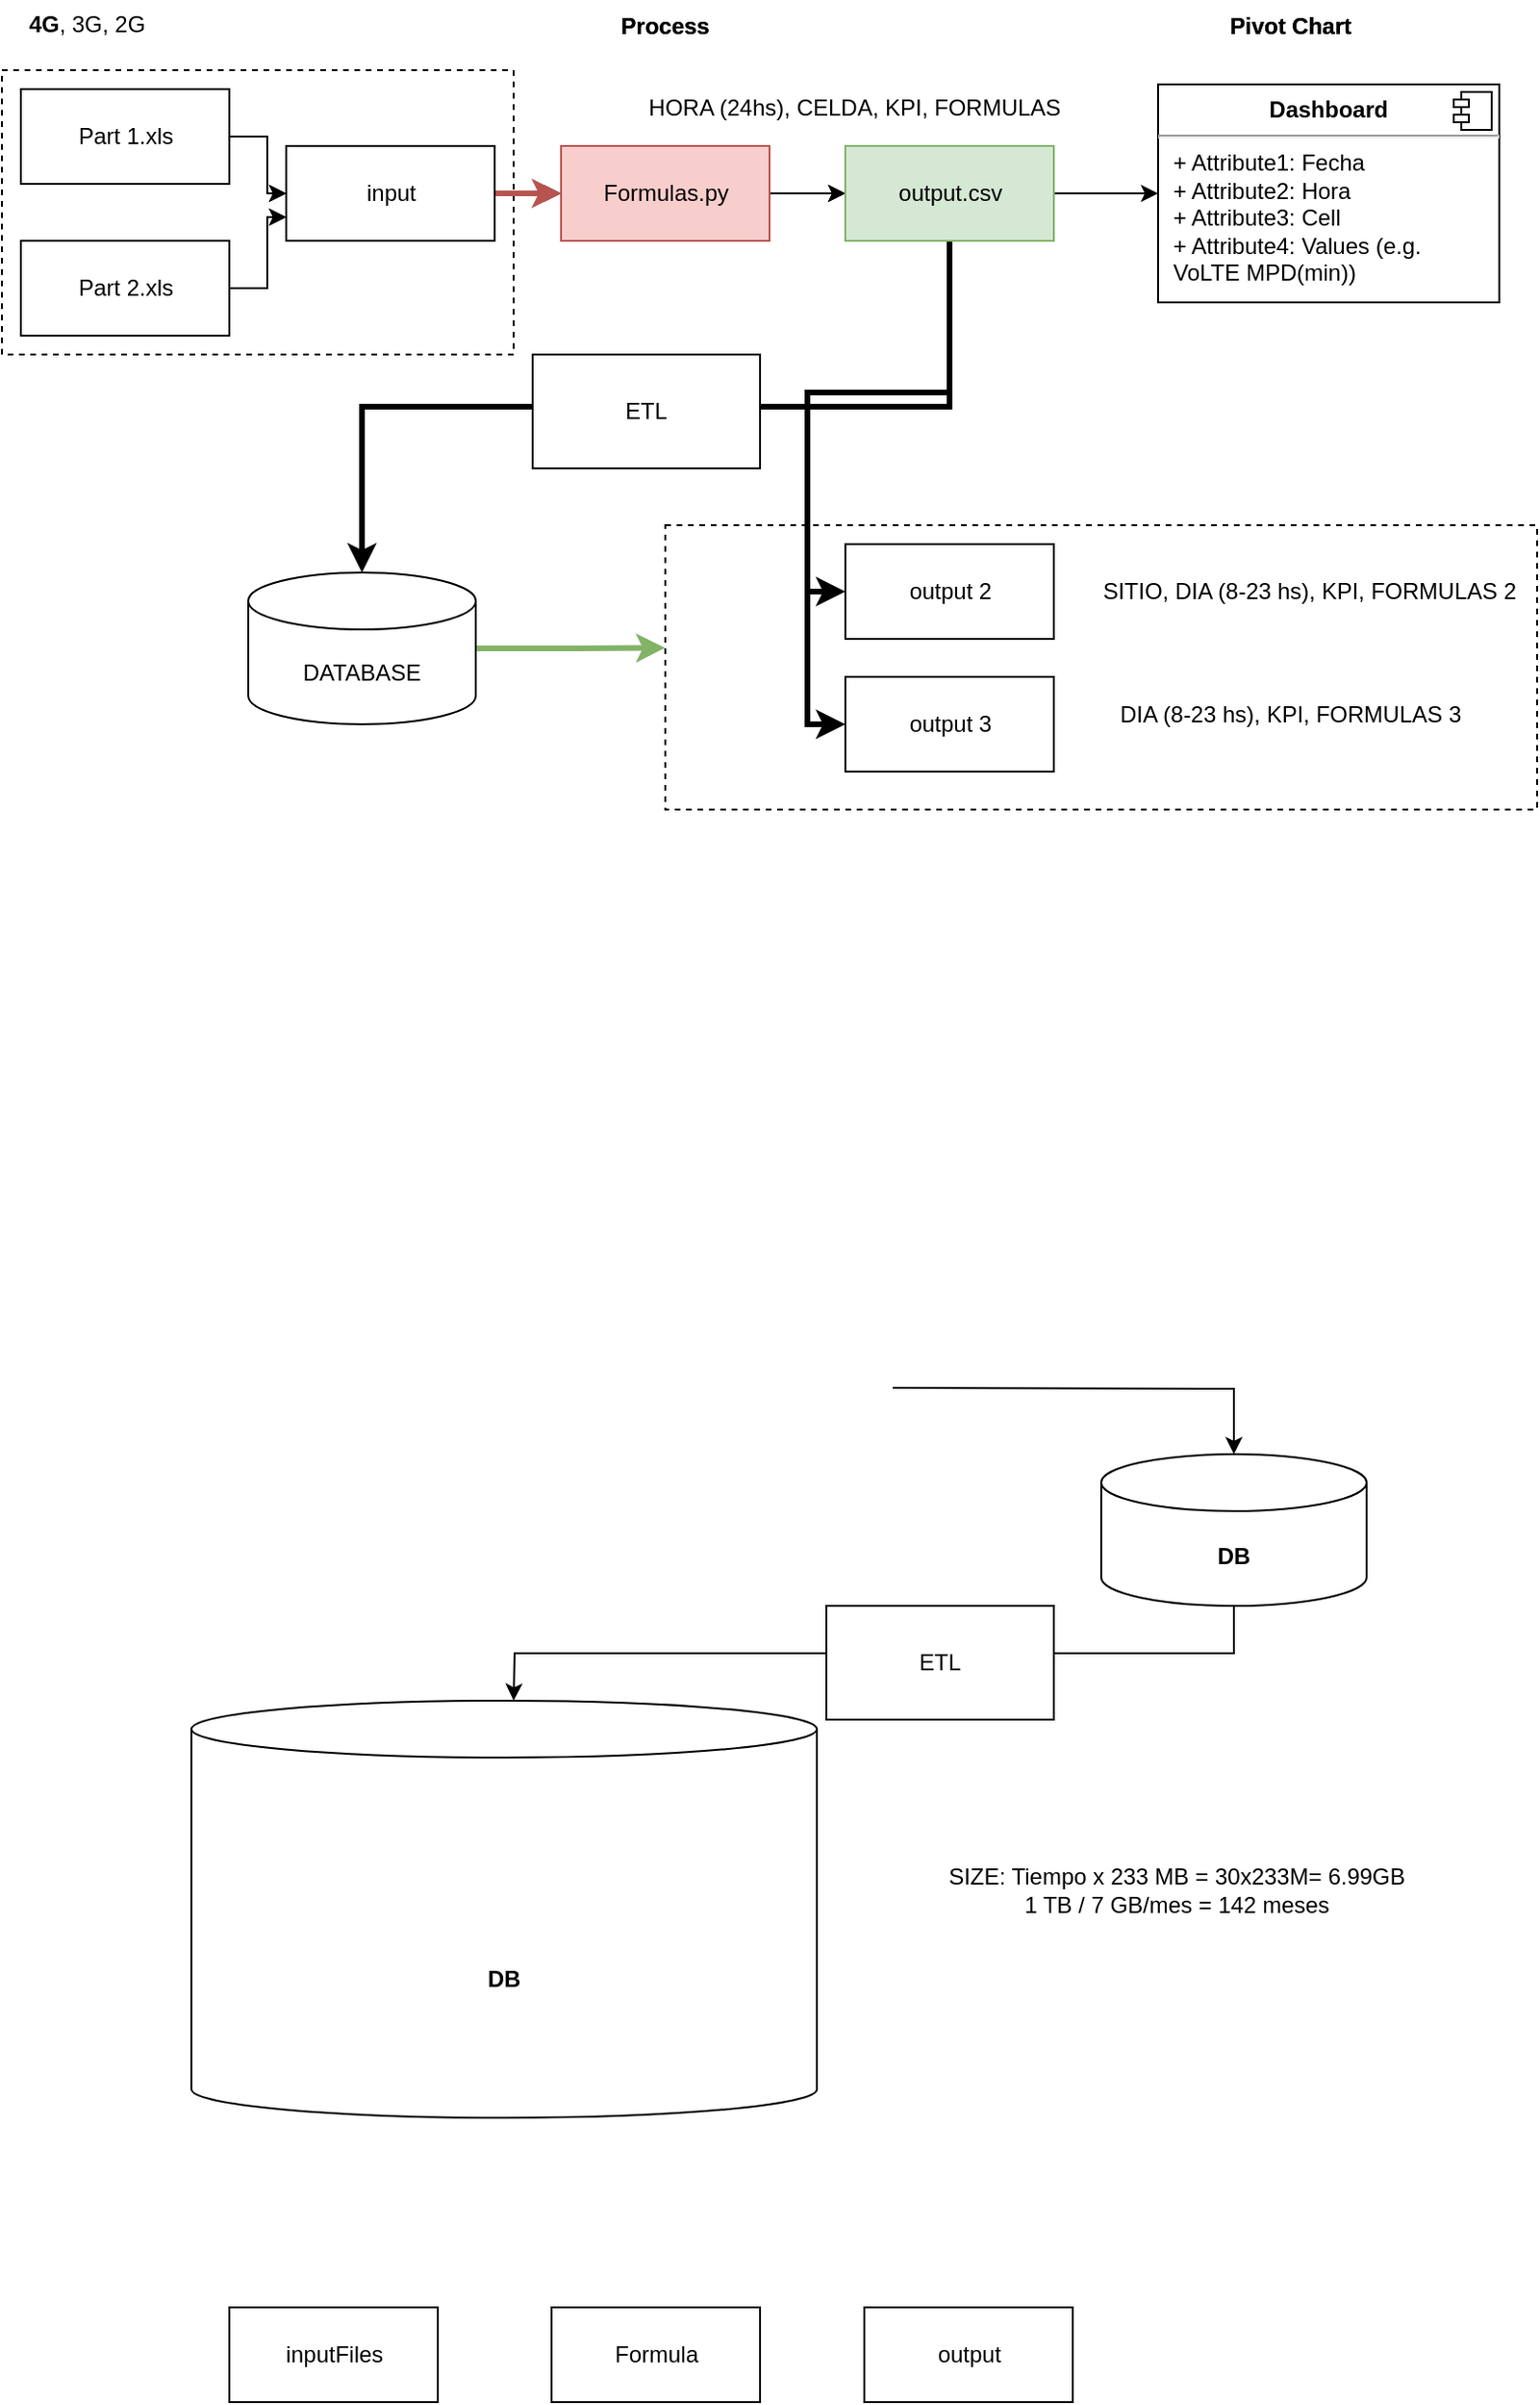<mxfile version="13.7.8" type="github">
  <diagram id="cE2BqC8eJBNHnuxgr5oR" name="Page-1">
    <mxGraphModel dx="887" dy="500" grid="1" gridSize="10" guides="1" tooltips="1" connect="1" arrows="1" fold="1" page="1" pageScale="1" pageWidth="850" pageHeight="1100" math="0" shadow="0">
      <root>
        <mxCell id="0" />
        <mxCell id="1" parent="0" />
        <mxCell id="zFzWclR1OpU2Bsfj1mEi-15" value="" style="rounded=0;whiteSpace=wrap;html=1;fillColor=none;dashed=1;" parent="1" vertex="1">
          <mxGeometry x="20" y="180" width="270" height="150" as="geometry" />
        </mxCell>
        <mxCell id="zFzWclR1OpU2Bsfj1mEi-4" style="edgeStyle=orthogonalEdgeStyle;rounded=0;orthogonalLoop=1;jettySize=auto;html=1;exitX=1;exitY=0.5;exitDx=0;exitDy=0;" parent="1" source="zFzWclR1OpU2Bsfj1mEi-1" target="zFzWclR1OpU2Bsfj1mEi-3" edge="1">
          <mxGeometry relative="1" as="geometry" />
        </mxCell>
        <mxCell id="zFzWclR1OpU2Bsfj1mEi-1" value="Part 1" style="html=1;" parent="1" vertex="1">
          <mxGeometry x="30" y="190" width="110" height="50" as="geometry" />
        </mxCell>
        <mxCell id="zFzWclR1OpU2Bsfj1mEi-5" style="edgeStyle=orthogonalEdgeStyle;rounded=0;orthogonalLoop=1;jettySize=auto;html=1;exitX=1;exitY=0.5;exitDx=0;exitDy=0;entryX=0;entryY=0.75;entryDx=0;entryDy=0;" parent="1" source="zFzWclR1OpU2Bsfj1mEi-2" target="zFzWclR1OpU2Bsfj1mEi-3" edge="1">
          <mxGeometry relative="1" as="geometry" />
        </mxCell>
        <mxCell id="zFzWclR1OpU2Bsfj1mEi-2" value="Part 2" style="html=1;" parent="1" vertex="1">
          <mxGeometry x="30" y="270" width="110" height="50" as="geometry" />
        </mxCell>
        <mxCell id="zFzWclR1OpU2Bsfj1mEi-7" style="edgeStyle=orthogonalEdgeStyle;rounded=0;orthogonalLoop=1;jettySize=auto;html=1;exitX=1;exitY=0.5;exitDx=0;exitDy=0;entryX=0;entryY=0.5;entryDx=0;entryDy=0;" parent="1" source="zFzWclR1OpU2Bsfj1mEi-3" target="zFzWclR1OpU2Bsfj1mEi-6" edge="1">
          <mxGeometry relative="1" as="geometry" />
        </mxCell>
        <mxCell id="zFzWclR1OpU2Bsfj1mEi-3" value="input" style="html=1;" parent="1" vertex="1">
          <mxGeometry x="170" y="220" width="110" height="50" as="geometry" />
        </mxCell>
        <mxCell id="zFzWclR1OpU2Bsfj1mEi-12" style="edgeStyle=orthogonalEdgeStyle;rounded=0;orthogonalLoop=1;jettySize=auto;html=1;exitX=1;exitY=0.5;exitDx=0;exitDy=0;" parent="1" source="zFzWclR1OpU2Bsfj1mEi-6" target="zFzWclR1OpU2Bsfj1mEi-16" edge="1">
          <mxGeometry relative="1" as="geometry">
            <mxPoint x="480" y="245" as="targetPoint" />
          </mxGeometry>
        </mxCell>
        <mxCell id="zFzWclR1OpU2Bsfj1mEi-6" value="Formulas" style="html=1;" parent="1" vertex="1">
          <mxGeometry x="315" y="220" width="110" height="50" as="geometry" />
        </mxCell>
        <mxCell id="zFzWclR1OpU2Bsfj1mEi-13" value="Pivot Chart" style="text;align=center;fontStyle=1;verticalAlign=middle;spacingLeft=3;spacingRight=3;strokeColor=none;rotatable=0;points=[[0,0.5],[1,0.5]];portConstraint=eastwest;" parent="1" vertex="1">
          <mxGeometry x="660" y="143" width="80" height="26" as="geometry" />
        </mxCell>
        <mxCell id="zFzWclR1OpU2Bsfj1mEi-14" value="Process" style="text;align=center;fontStyle=1;verticalAlign=middle;spacingLeft=3;spacingRight=3;strokeColor=none;rotatable=0;points=[[0,0.5],[1,0.5]];portConstraint=eastwest;" parent="1" vertex="1">
          <mxGeometry x="330" y="143" width="80" height="26" as="geometry" />
        </mxCell>
        <mxCell id="zFzWclR1OpU2Bsfj1mEi-19" style="edgeStyle=orthogonalEdgeStyle;rounded=0;orthogonalLoop=1;jettySize=auto;html=1;exitX=1;exitY=0.5;exitDx=0;exitDy=0;entryX=0;entryY=0.5;entryDx=0;entryDy=0;" parent="1" source="zFzWclR1OpU2Bsfj1mEi-16" target="zFzWclR1OpU2Bsfj1mEi-17" edge="1">
          <mxGeometry relative="1" as="geometry" />
        </mxCell>
        <mxCell id="zFzWclR1OpU2Bsfj1mEi-16" value="output" style="html=1;" parent="1" vertex="1">
          <mxGeometry x="465" y="220" width="110" height="50" as="geometry" />
        </mxCell>
        <mxCell id="zFzWclR1OpU2Bsfj1mEi-17" value="&lt;p style=&quot;margin: 0px ; margin-top: 6px ; text-align: center&quot;&gt;&lt;b&gt;Dashboard&lt;/b&gt;&lt;/p&gt;&lt;hr&gt;&lt;p style=&quot;margin: 0px ; margin-left: 8px&quot;&gt;+ Attribute1: Fecha&lt;br&gt;+ Attribute2: Hora&lt;/p&gt;&lt;p style=&quot;margin: 0px ; margin-left: 8px&quot;&gt;+ Attribute3: Cell&lt;/p&gt;&lt;p style=&quot;margin: 0px ; margin-left: 8px&quot;&gt;+ Attribute4: Values (e.g. &lt;br&gt;&lt;/p&gt;&lt;p style=&quot;margin: 0px ; margin-left: 8px&quot;&gt;VoLTE MPD(min))&lt;/p&gt;&lt;p style=&quot;margin: 0px ; margin-left: 8px&quot;&gt;&lt;br&gt;&lt;/p&gt;" style="align=left;overflow=fill;html=1;dropTarget=0;" parent="1" vertex="1">
          <mxGeometry x="630" y="187.5" width="180" height="115" as="geometry" />
        </mxCell>
        <mxCell id="zFzWclR1OpU2Bsfj1mEi-18" value="" style="shape=component;jettyWidth=8;jettyHeight=4;" parent="zFzWclR1OpU2Bsfj1mEi-17" vertex="1">
          <mxGeometry x="1" width="20" height="20" relative="1" as="geometry">
            <mxPoint x="-24" y="4" as="offset" />
          </mxGeometry>
        </mxCell>
        <mxCell id="zFzWclR1OpU2Bsfj1mEi-29" value="&lt;b&gt;4G&lt;/b&gt;, 3G, 2G" style="text;html=1;strokeColor=none;fillColor=none;align=center;verticalAlign=middle;whiteSpace=wrap;rounded=0;" parent="1" vertex="1">
          <mxGeometry x="20" y="146" width="90" height="20" as="geometry" />
        </mxCell>
        <mxCell id="zY75w1rzrDqaYfk8R-nM-1" value="" style="group" parent="1" vertex="1" connectable="0">
          <mxGeometry x="600" y="910" width="140" height="80" as="geometry" />
        </mxCell>
        <mxCell id="zY75w1rzrDqaYfk8R-nM-2" value="" style="shape=cylinder3;whiteSpace=wrap;html=1;boundedLbl=1;backgroundOutline=1;size=15;fillColor=none;" parent="zY75w1rzrDqaYfk8R-nM-1" vertex="1">
          <mxGeometry width="140" height="80" as="geometry" />
        </mxCell>
        <mxCell id="zY75w1rzrDqaYfk8R-nM-3" value="DB" style="text;align=center;fontStyle=1;verticalAlign=middle;spacingLeft=3;spacingRight=3;strokeColor=none;rotatable=0;points=[[0,0.5],[1,0.5]];portConstraint=eastwest;" parent="zY75w1rzrDqaYfk8R-nM-1" vertex="1">
          <mxGeometry x="30" y="40" width="80" height="26" as="geometry" />
        </mxCell>
        <mxCell id="zY75w1rzrDqaYfk8R-nM-8" style="edgeStyle=orthogonalEdgeStyle;rounded=0;orthogonalLoop=1;jettySize=auto;html=1;exitX=1;exitY=0.5;exitDx=0;exitDy=0;entryX=0.5;entryY=0;entryDx=0;entryDy=0;entryPerimeter=0;" parent="1" target="zY75w1rzrDqaYfk8R-nM-2" edge="1">
          <mxGeometry relative="1" as="geometry">
            <mxPoint x="490.0" y="875" as="sourcePoint" />
          </mxGeometry>
        </mxCell>
        <mxCell id="zY75w1rzrDqaYfk8R-nM-9" value="" style="group" parent="1" vertex="1" connectable="0">
          <mxGeometry x="120" y="1040" width="330" height="220" as="geometry" />
        </mxCell>
        <mxCell id="zY75w1rzrDqaYfk8R-nM-10" value="" style="shape=cylinder3;whiteSpace=wrap;html=1;boundedLbl=1;backgroundOutline=1;size=15;fillColor=none;" parent="zY75w1rzrDqaYfk8R-nM-9" vertex="1">
          <mxGeometry width="330" height="220" as="geometry" />
        </mxCell>
        <mxCell id="zY75w1rzrDqaYfk8R-nM-11" value="DB" style="text;align=center;fontStyle=1;verticalAlign=middle;spacingLeft=3;spacingRight=3;strokeColor=none;rotatable=0;points=[[0,0.5],[1,0.5]];portConstraint=eastwest;" parent="zY75w1rzrDqaYfk8R-nM-9" vertex="1">
          <mxGeometry x="70.714" y="110" width="188.571" height="71.5" as="geometry" />
        </mxCell>
        <mxCell id="zY75w1rzrDqaYfk8R-nM-12" style="edgeStyle=orthogonalEdgeStyle;rounded=0;orthogonalLoop=1;jettySize=auto;html=1;exitX=0.5;exitY=1;exitDx=0;exitDy=0;exitPerimeter=0;" parent="1" source="zY75w1rzrDqaYfk8R-nM-2" edge="1">
          <mxGeometry relative="1" as="geometry">
            <mxPoint x="290" y="1040" as="targetPoint" />
          </mxGeometry>
        </mxCell>
        <mxCell id="zY75w1rzrDqaYfk8R-nM-13" value="ETL" style="rounded=0;whiteSpace=wrap;html=1;" parent="1" vertex="1">
          <mxGeometry x="455" y="990" width="120" height="60" as="geometry" />
        </mxCell>
        <mxCell id="zY75w1rzrDqaYfk8R-nM-14" value="&lt;div&gt;SIZE: Tiempo x 233 MB = 30x233M= 6.99GB&lt;/div&gt;&lt;div&gt;1 TB / 7 GB/mes = 142 meses&lt;br&gt;&lt;/div&gt;" style="text;html=1;strokeColor=none;fillColor=none;align=center;verticalAlign=middle;whiteSpace=wrap;rounded=0;" parent="1" vertex="1">
          <mxGeometry x="510" y="1130" width="260" height="20" as="geometry" />
        </mxCell>
        <mxCell id="zY75w1rzrDqaYfk8R-nM-15" value="" style="rounded=0;whiteSpace=wrap;html=1;fillColor=none;dashed=1;" parent="1" vertex="1">
          <mxGeometry x="20" y="180" width="270" height="150" as="geometry" />
        </mxCell>
        <mxCell id="zY75w1rzrDqaYfk8R-nM-16" style="edgeStyle=orthogonalEdgeStyle;rounded=0;orthogonalLoop=1;jettySize=auto;html=1;exitX=1;exitY=0.5;exitDx=0;exitDy=0;" parent="1" source="zY75w1rzrDqaYfk8R-nM-17" target="zY75w1rzrDqaYfk8R-nM-21" edge="1">
          <mxGeometry relative="1" as="geometry" />
        </mxCell>
        <mxCell id="zY75w1rzrDqaYfk8R-nM-17" value="Part 1.xls" style="html=1;" parent="1" vertex="1">
          <mxGeometry x="30" y="190" width="110" height="50" as="geometry" />
        </mxCell>
        <mxCell id="zY75w1rzrDqaYfk8R-nM-18" style="edgeStyle=orthogonalEdgeStyle;rounded=0;orthogonalLoop=1;jettySize=auto;html=1;exitX=1;exitY=0.5;exitDx=0;exitDy=0;entryX=0;entryY=0.75;entryDx=0;entryDy=0;" parent="1" source="zY75w1rzrDqaYfk8R-nM-19" target="zY75w1rzrDqaYfk8R-nM-21" edge="1">
          <mxGeometry relative="1" as="geometry" />
        </mxCell>
        <mxCell id="zY75w1rzrDqaYfk8R-nM-19" value="Part 2.xls" style="html=1;" parent="1" vertex="1">
          <mxGeometry x="30" y="270" width="110" height="50" as="geometry" />
        </mxCell>
        <mxCell id="zY75w1rzrDqaYfk8R-nM-20" style="edgeStyle=orthogonalEdgeStyle;rounded=0;orthogonalLoop=1;jettySize=auto;html=1;exitX=1;exitY=0.5;exitDx=0;exitDy=0;entryX=0;entryY=0.5;entryDx=0;entryDy=0;fillColor=#f8cecc;strokeColor=#b85450;strokeWidth=3;" parent="1" source="zY75w1rzrDqaYfk8R-nM-21" target="zY75w1rzrDqaYfk8R-nM-23" edge="1">
          <mxGeometry relative="1" as="geometry" />
        </mxCell>
        <mxCell id="zY75w1rzrDqaYfk8R-nM-21" value="input" style="html=1;" parent="1" vertex="1">
          <mxGeometry x="170" y="220" width="110" height="50" as="geometry" />
        </mxCell>
        <mxCell id="zY75w1rzrDqaYfk8R-nM-22" style="edgeStyle=orthogonalEdgeStyle;rounded=0;orthogonalLoop=1;jettySize=auto;html=1;exitX=1;exitY=0.5;exitDx=0;exitDy=0;" parent="1" source="zY75w1rzrDqaYfk8R-nM-23" target="zY75w1rzrDqaYfk8R-nM-27" edge="1">
          <mxGeometry relative="1" as="geometry">
            <mxPoint x="480" y="245" as="targetPoint" />
          </mxGeometry>
        </mxCell>
        <mxCell id="zY75w1rzrDqaYfk8R-nM-23" value="Formulas.py" style="html=1;fillColor=#f8cecc;strokeColor=#b85450;" parent="1" vertex="1">
          <mxGeometry x="315" y="220" width="110" height="50" as="geometry" />
        </mxCell>
        <mxCell id="zY75w1rzrDqaYfk8R-nM-24" value="Pivot Chart" style="text;align=center;fontStyle=1;verticalAlign=middle;spacingLeft=3;spacingRight=3;strokeColor=none;rotatable=0;points=[[0,0.5],[1,0.5]];portConstraint=eastwest;" parent="1" vertex="1">
          <mxGeometry x="660" y="143" width="80" height="26" as="geometry" />
        </mxCell>
        <mxCell id="zY75w1rzrDqaYfk8R-nM-25" value="Process" style="text;align=center;fontStyle=1;verticalAlign=middle;spacingLeft=3;spacingRight=3;strokeColor=none;rotatable=0;points=[[0,0.5],[1,0.5]];portConstraint=eastwest;" parent="1" vertex="1">
          <mxGeometry x="330" y="143" width="80" height="26" as="geometry" />
        </mxCell>
        <mxCell id="MJCqPAkBU8UJgWIo7Qmc-7" style="edgeStyle=orthogonalEdgeStyle;rounded=0;orthogonalLoop=1;jettySize=auto;html=1;exitX=0.5;exitY=1;exitDx=0;exitDy=0;entryX=0.5;entryY=0;entryDx=0;entryDy=0;entryPerimeter=0;strokeWidth=3;" edge="1" parent="1" source="zY75w1rzrDqaYfk8R-nM-27" target="MJCqPAkBU8UJgWIo7Qmc-6">
          <mxGeometry relative="1" as="geometry" />
        </mxCell>
        <mxCell id="MJCqPAkBU8UJgWIo7Qmc-8" style="edgeStyle=orthogonalEdgeStyle;rounded=0;orthogonalLoop=1;jettySize=auto;html=1;exitX=0.5;exitY=1;exitDx=0;exitDy=0;entryX=0;entryY=0.5;entryDx=0;entryDy=0;strokeWidth=3;" edge="1" parent="1" source="zY75w1rzrDqaYfk8R-nM-27" target="zY75w1rzrDqaYfk8R-nM-33">
          <mxGeometry relative="1" as="geometry" />
        </mxCell>
        <mxCell id="MJCqPAkBU8UJgWIo7Qmc-9" style="edgeStyle=orthogonalEdgeStyle;rounded=0;orthogonalLoop=1;jettySize=auto;html=1;exitX=0.5;exitY=1;exitDx=0;exitDy=0;entryX=0;entryY=0.5;entryDx=0;entryDy=0;strokeWidth=3;" edge="1" parent="1" source="zY75w1rzrDqaYfk8R-nM-27" target="zY75w1rzrDqaYfk8R-nM-36">
          <mxGeometry relative="1" as="geometry">
            <Array as="points">
              <mxPoint x="520" y="350" />
              <mxPoint x="445" y="350" />
              <mxPoint x="445" y="525" />
            </Array>
          </mxGeometry>
        </mxCell>
        <mxCell id="zY75w1rzrDqaYfk8R-nM-27" value="output.csv" style="html=1;fillColor=#d5e8d4;strokeColor=#82b366;" parent="1" vertex="1">
          <mxGeometry x="465" y="220" width="110" height="50" as="geometry" />
        </mxCell>
        <mxCell id="zY75w1rzrDqaYfk8R-nM-33" value="output 2" style="html=1;" parent="1" vertex="1">
          <mxGeometry x="465" y="430" width="110" height="50" as="geometry" />
        </mxCell>
        <mxCell id="zY75w1rzrDqaYfk8R-nM-34" value="HORA (24hs), CELDA, KPI, FORMULAS" style="text;html=1;strokeColor=none;fillColor=none;align=center;verticalAlign=middle;whiteSpace=wrap;rounded=0;" parent="1" vertex="1">
          <mxGeometry x="355" y="190" width="230" height="20" as="geometry" />
        </mxCell>
        <mxCell id="zY75w1rzrDqaYfk8R-nM-35" value="SITIO, DIA (8-23 hs), KPI, FORMULAS 2" style="text;html=1;strokeColor=none;fillColor=none;align=center;verticalAlign=middle;whiteSpace=wrap;rounded=0;" parent="1" vertex="1">
          <mxGeometry x="590" y="445" width="240" height="20" as="geometry" />
        </mxCell>
        <mxCell id="zY75w1rzrDqaYfk8R-nM-36" value="output 3" style="html=1;" parent="1" vertex="1">
          <mxGeometry x="465" y="500" width="110" height="50" as="geometry" />
        </mxCell>
        <mxCell id="zY75w1rzrDqaYfk8R-nM-37" value="DIA (8-23 hs), KPI, FORMULAS 3" style="text;html=1;strokeColor=none;fillColor=none;align=center;verticalAlign=middle;whiteSpace=wrap;rounded=0;" parent="1" vertex="1">
          <mxGeometry x="590" y="510" width="220" height="20" as="geometry" />
        </mxCell>
        <mxCell id="VkI9LjPzp7vJrMHW5z0_-2" value="inputFiles" style="html=1;" parent="1" vertex="1">
          <mxGeometry x="140" y="1360" width="110" height="50" as="geometry" />
        </mxCell>
        <mxCell id="VkI9LjPzp7vJrMHW5z0_-3" value="Formula" style="html=1;" parent="1" vertex="1">
          <mxGeometry x="310" y="1360" width="110" height="50" as="geometry" />
        </mxCell>
        <mxCell id="VkI9LjPzp7vJrMHW5z0_-4" value="output" style="html=1;" parent="1" vertex="1">
          <mxGeometry x="475" y="1360" width="110" height="50" as="geometry" />
        </mxCell>
        <mxCell id="MJCqPAkBU8UJgWIo7Qmc-10" style="edgeStyle=orthogonalEdgeStyle;rounded=0;orthogonalLoop=1;jettySize=auto;html=1;exitX=1;exitY=0.5;exitDx=0;exitDy=0;exitPerimeter=0;strokeWidth=3;fillColor=#d5e8d4;strokeColor=#82b366;" edge="1" parent="1" source="MJCqPAkBU8UJgWIo7Qmc-6">
          <mxGeometry relative="1" as="geometry">
            <mxPoint x="370" y="484.706" as="targetPoint" />
          </mxGeometry>
        </mxCell>
        <mxCell id="MJCqPAkBU8UJgWIo7Qmc-6" value="DATABASE" style="shape=cylinder3;whiteSpace=wrap;html=1;boundedLbl=1;backgroundOutline=1;size=15;" vertex="1" parent="1">
          <mxGeometry x="150" y="445" width="120" height="80" as="geometry" />
        </mxCell>
        <mxCell id="MJCqPAkBU8UJgWIo7Qmc-11" value="" style="rounded=0;whiteSpace=wrap;html=1;fillColor=none;dashed=1;" vertex="1" parent="1">
          <mxGeometry x="370" y="420" width="460" height="150" as="geometry" />
        </mxCell>
        <mxCell id="MJCqPAkBU8UJgWIo7Qmc-12" value="ETL" style="rounded=0;whiteSpace=wrap;html=1;" vertex="1" parent="1">
          <mxGeometry x="300" y="330" width="120" height="60" as="geometry" />
        </mxCell>
      </root>
    </mxGraphModel>
  </diagram>
</mxfile>
